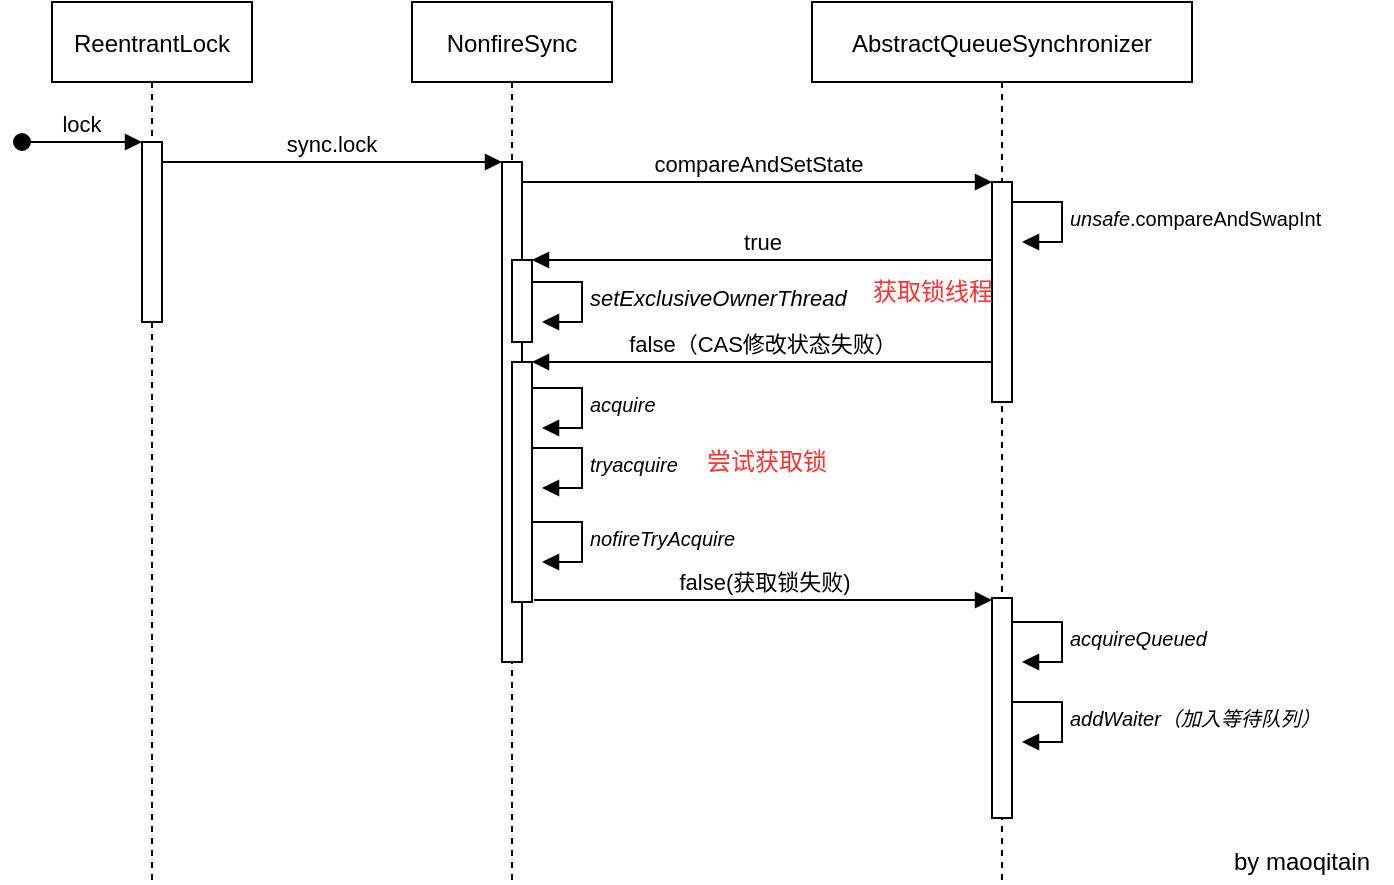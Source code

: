 <mxfile version="13.8.5" type="device"><diagram id="kgpKYQtTHZ0yAKxKKP6v" name="Page-1"><mxGraphModel dx="1047" dy="588" grid="1" gridSize="10" guides="1" tooltips="1" connect="1" arrows="1" fold="1" page="1" pageScale="1" pageWidth="850" pageHeight="1100" background="#ffffff" math="0" shadow="0"><root><mxCell id="0"/><mxCell id="1" parent="0"/><mxCell id="3nuBFxr9cyL0pnOWT2aG-1" value="ReentrantLock" style="shape=umlLifeline;perimeter=lifelinePerimeter;container=1;collapsible=0;recursiveResize=0;rounded=0;shadow=0;strokeWidth=1;" parent="1" vertex="1"><mxGeometry x="120" y="80" width="100" height="440" as="geometry"/></mxCell><mxCell id="3nuBFxr9cyL0pnOWT2aG-2" value="" style="points=[];perimeter=orthogonalPerimeter;rounded=0;shadow=0;strokeWidth=1;" parent="3nuBFxr9cyL0pnOWT2aG-1" vertex="1"><mxGeometry x="45" y="70" width="10" height="90" as="geometry"/></mxCell><mxCell id="3nuBFxr9cyL0pnOWT2aG-3" value="lock" style="verticalAlign=bottom;startArrow=oval;endArrow=block;startSize=8;shadow=0;strokeWidth=1;" parent="3nuBFxr9cyL0pnOWT2aG-1" target="3nuBFxr9cyL0pnOWT2aG-2" edge="1"><mxGeometry relative="1" as="geometry"><mxPoint x="-15" y="70" as="sourcePoint"/></mxGeometry></mxCell><mxCell id="3nuBFxr9cyL0pnOWT2aG-5" value="NonfireSync" style="shape=umlLifeline;perimeter=lifelinePerimeter;container=1;collapsible=0;recursiveResize=0;rounded=0;shadow=0;strokeWidth=1;" parent="1" vertex="1"><mxGeometry x="300" y="80" width="100" height="440" as="geometry"/></mxCell><mxCell id="3nuBFxr9cyL0pnOWT2aG-6" value="" style="points=[];perimeter=orthogonalPerimeter;rounded=0;shadow=0;strokeWidth=1;" parent="3nuBFxr9cyL0pnOWT2aG-5" vertex="1"><mxGeometry x="45" y="80" width="10" height="250" as="geometry"/></mxCell><mxCell id="Lck5R34HvZZ1OuK8qcQs-8" value="" style="html=1;points=[];perimeter=orthogonalPerimeter;" vertex="1" parent="3nuBFxr9cyL0pnOWT2aG-5"><mxGeometry x="50" y="129" width="10" height="41" as="geometry"/></mxCell><mxCell id="3nuBFxr9cyL0pnOWT2aG-8" value="sync.lock" style="verticalAlign=bottom;endArrow=block;entryX=0;entryY=0;shadow=0;strokeWidth=1;" parent="1" source="3nuBFxr9cyL0pnOWT2aG-2" target="3nuBFxr9cyL0pnOWT2aG-6" edge="1"><mxGeometry relative="1" as="geometry"><mxPoint x="275" y="160" as="sourcePoint"/></mxGeometry></mxCell><mxCell id="Lck5R34HvZZ1OuK8qcQs-1" value="AbstractQueueSynchronizer" style="shape=umlLifeline;perimeter=lifelinePerimeter;container=1;collapsible=0;recursiveResize=0;rounded=0;shadow=0;strokeWidth=1;" vertex="1" parent="1"><mxGeometry x="500" y="80" width="190" height="440" as="geometry"/></mxCell><mxCell id="Lck5R34HvZZ1OuK8qcQs-2" value="" style="points=[];perimeter=orthogonalPerimeter;rounded=0;shadow=0;strokeWidth=1;" vertex="1" parent="Lck5R34HvZZ1OuK8qcQs-1"><mxGeometry x="90" y="90" width="10" height="110" as="geometry"/></mxCell><mxCell id="Lck5R34HvZZ1OuK8qcQs-5" value="&lt;span style=&quot;text-align: left&quot;&gt;compareAndSetState&lt;/span&gt;" style="html=1;verticalAlign=bottom;endArrow=block;" edge="1" parent="Lck5R34HvZZ1OuK8qcQs-1" source="3nuBFxr9cyL0pnOWT2aG-6"><mxGeometry width="80" relative="1" as="geometry"><mxPoint x="10" y="90" as="sourcePoint"/><mxPoint x="90" y="90" as="targetPoint"/></mxGeometry></mxCell><mxCell id="Lck5R34HvZZ1OuK8qcQs-21" value="" style="html=1;points=[];perimeter=orthogonalPerimeter;" vertex="1" parent="Lck5R34HvZZ1OuK8qcQs-1"><mxGeometry x="90" y="298" width="10" height="110" as="geometry"/></mxCell><mxCell id="Lck5R34HvZZ1OuK8qcQs-7" value="&lt;pre style=&quot;font-size: 10px&quot;&gt;&lt;span style=&quot;background-color: rgb(255 , 255 , 255)&quot;&gt;&lt;font face=&quot;Helvetica&quot;&gt;&lt;span style=&quot;font-style: italic&quot;&gt;unsafe&lt;/span&gt;.compareAndSwapInt&lt;/font&gt;&lt;/span&gt;&lt;/pre&gt;" style="edgeStyle=orthogonalEdgeStyle;html=1;align=left;spacingLeft=2;endArrow=block;rounded=0;entryX=1;entryY=0;" edge="1" parent="1"><mxGeometry relative="1" as="geometry"><mxPoint x="600" y="180" as="sourcePoint"/><Array as="points"><mxPoint x="625" y="180"/></Array><mxPoint x="605.0" y="200" as="targetPoint"/></mxGeometry></mxCell><mxCell id="Lck5R34HvZZ1OuK8qcQs-9" value="true" style="html=1;verticalAlign=bottom;endArrow=block;entryX=1;entryY=0;" edge="1" target="Lck5R34HvZZ1OuK8qcQs-8" parent="1" source="Lck5R34HvZZ1OuK8qcQs-2"><mxGeometry relative="1" as="geometry"><mxPoint x="415" y="210" as="sourcePoint"/></mxGeometry></mxCell><mxCell id="Lck5R34HvZZ1OuK8qcQs-11" value="&lt;pre&gt;&lt;font face=&quot;Helvetica&quot; size=&quot;1&quot;&gt;&lt;i style=&quot;line-height: 100% ; font-size: 11px&quot;&gt;setExclusiveOwnerThread&lt;/i&gt;&lt;/font&gt;&lt;/pre&gt;" style="edgeStyle=orthogonalEdgeStyle;html=1;align=left;spacingLeft=2;endArrow=block;rounded=0;entryX=1;entryY=0;" edge="1" parent="1"><mxGeometry relative="1" as="geometry"><mxPoint x="360" y="220" as="sourcePoint"/><Array as="points"><mxPoint x="385" y="220"/></Array><mxPoint x="365" y="240" as="targetPoint"/></mxGeometry></mxCell><mxCell id="Lck5R34HvZZ1OuK8qcQs-12" value="" style="html=1;points=[];perimeter=orthogonalPerimeter;" vertex="1" parent="1"><mxGeometry x="350" y="260" width="10" height="120" as="geometry"/></mxCell><mxCell id="Lck5R34HvZZ1OuK8qcQs-14" value="false（CAS修改状态失败）" style="html=1;verticalAlign=bottom;endArrow=block;entryX=1;entryY=0;" edge="1" parent="1"><mxGeometry relative="1" as="geometry"><mxPoint x="590" y="260" as="sourcePoint"/><mxPoint x="360" y="260" as="targetPoint"/></mxGeometry></mxCell><mxCell id="Lck5R34HvZZ1OuK8qcQs-15" value="&lt;pre style=&quot;font-size: 10px&quot;&gt;&lt;font face=&quot;Helvetica&quot;&gt;&lt;i style=&quot;line-height: 100%&quot;&gt;acquire&lt;/i&gt;&lt;/font&gt;&lt;/pre&gt;" style="edgeStyle=orthogonalEdgeStyle;html=1;align=left;spacingLeft=2;endArrow=block;rounded=0;entryX=1;entryY=0;" edge="1" parent="1"><mxGeometry relative="1" as="geometry"><mxPoint x="360" y="273" as="sourcePoint"/><Array as="points"><mxPoint x="385" y="273"/></Array><mxPoint x="365" y="293" as="targetPoint"/></mxGeometry></mxCell><mxCell id="Lck5R34HvZZ1OuK8qcQs-17" value="&lt;font color=&quot;#ff3333&quot;&gt;获取锁线程&lt;/font&gt;" style="text;html=1;align=center;verticalAlign=middle;resizable=0;points=[];autosize=1;" vertex="1" parent="1"><mxGeometry x="520" y="215" width="80" height="20" as="geometry"/></mxCell><mxCell id="Lck5R34HvZZ1OuK8qcQs-18" value="&lt;pre style=&quot;font-size: 10px&quot;&gt;&lt;font face=&quot;Helvetica&quot;&gt;&lt;i style=&quot;line-height: 100%&quot;&gt;tryacquire&lt;/i&gt;&lt;/font&gt;&lt;/pre&gt;" style="edgeStyle=orthogonalEdgeStyle;html=1;align=left;spacingLeft=2;endArrow=block;rounded=0;entryX=1;entryY=0;" edge="1" parent="1"><mxGeometry relative="1" as="geometry"><mxPoint x="360" y="303" as="sourcePoint"/><Array as="points"><mxPoint x="385" y="303"/></Array><mxPoint x="365" y="323" as="targetPoint"/></mxGeometry></mxCell><mxCell id="Lck5R34HvZZ1OuK8qcQs-19" value="&lt;font color=&quot;#ff3333&quot;&gt;尝试获取锁&lt;/font&gt;" style="text;html=1;align=center;verticalAlign=middle;resizable=0;points=[];autosize=1;" vertex="1" parent="1"><mxGeometry x="437" y="300" width="80" height="20" as="geometry"/></mxCell><mxCell id="Lck5R34HvZZ1OuK8qcQs-20" value="&lt;pre style=&quot;font-size: 10px&quot;&gt;&lt;font face=&quot;Helvetica&quot;&gt;&lt;i style=&quot;line-height: 100%&quot;&gt;nofireTryAcquire&lt;/i&gt;&lt;/font&gt;&lt;/pre&gt;" style="edgeStyle=orthogonalEdgeStyle;html=1;align=left;spacingLeft=2;endArrow=block;rounded=0;entryX=1;entryY=0;" edge="1" parent="1"><mxGeometry relative="1" as="geometry"><mxPoint x="360" y="340" as="sourcePoint"/><Array as="points"><mxPoint x="385" y="340"/></Array><mxPoint x="365" y="360" as="targetPoint"/></mxGeometry></mxCell><mxCell id="Lck5R34HvZZ1OuK8qcQs-22" value="false(获取锁失败)" style="html=1;verticalAlign=bottom;endArrow=block;" edge="1" parent="1"><mxGeometry relative="1" as="geometry"><mxPoint x="361" y="379" as="sourcePoint"/><mxPoint x="590" y="379" as="targetPoint"/></mxGeometry></mxCell><mxCell id="Lck5R34HvZZ1OuK8qcQs-24" value="&lt;pre style=&quot;font-size: 10px&quot;&gt;&lt;font face=&quot;Helvetica&quot;&gt;&lt;i style=&quot;line-height: 100%&quot;&gt;acquireQueued&lt;/i&gt;&lt;/font&gt;&lt;/pre&gt;" style="edgeStyle=orthogonalEdgeStyle;html=1;align=left;spacingLeft=2;endArrow=block;rounded=0;entryX=1;entryY=0;" edge="1" parent="1"><mxGeometry relative="1" as="geometry"><mxPoint x="600" y="390" as="sourcePoint"/><Array as="points"><mxPoint x="625" y="390"/></Array><mxPoint x="605" y="410" as="targetPoint"/></mxGeometry></mxCell><mxCell id="Lck5R34HvZZ1OuK8qcQs-25" value="&lt;pre style=&quot;font-size: 10px&quot;&gt;&lt;font face=&quot;Helvetica&quot;&gt;&lt;i style=&quot;line-height: 100%&quot;&gt;addWaiter（加入等待队列）&lt;/i&gt;&lt;/font&gt;&lt;/pre&gt;" style="edgeStyle=orthogonalEdgeStyle;html=1;align=left;spacingLeft=2;endArrow=block;rounded=0;entryX=1;entryY=0;" edge="1" parent="1"><mxGeometry relative="1" as="geometry"><mxPoint x="600" y="430.0" as="sourcePoint"/><Array as="points"><mxPoint x="625" y="430"/></Array><mxPoint x="605" y="450.0" as="targetPoint"/></mxGeometry></mxCell><mxCell id="Lck5R34HvZZ1OuK8qcQs-26" value="by maoqitain" style="text;html=1;strokeColor=none;fillColor=none;align=center;verticalAlign=middle;whiteSpace=wrap;rounded=0;" vertex="1" parent="1"><mxGeometry x="700" y="500" width="90" height="20" as="geometry"/></mxCell></root></mxGraphModel></diagram></mxfile>